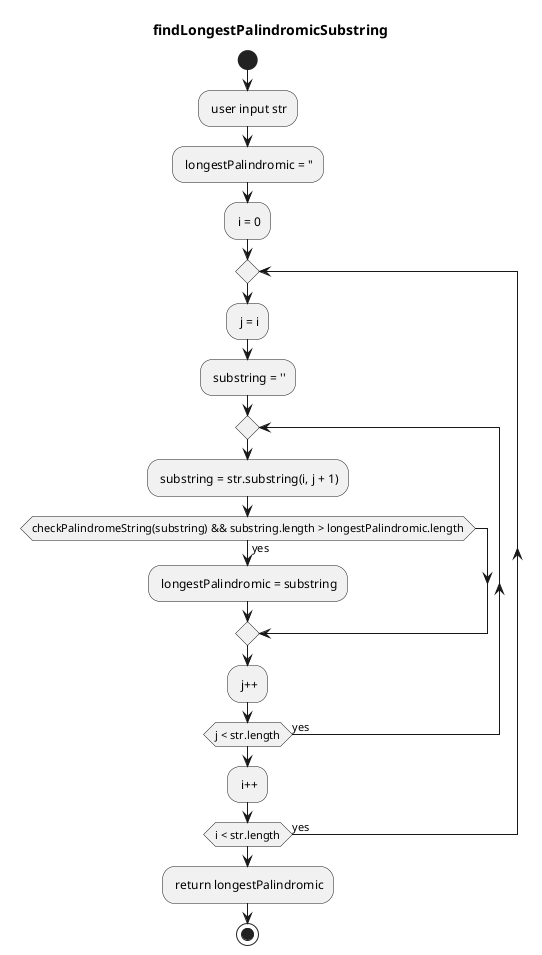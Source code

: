 @startuml 
title findLongestPalindromicSubstring
start
: user input str;
: longestPalindromic = '';
: i = 0;
repeat
  : j = i;
  : substring = '';
  repeat
    : substring = str.substring(i, j + 1);
    if(checkPalindromeString(substring) && substring.length > longestPalindromic.length) then (yes)
        : longestPalindromic = substring;
    endif 
    : j++;
  repeat while (j < str.length) is (yes)
  : i++;
repeat while (i < str.length) is (yes)
: return longestPalindromic; 
stop
@enduml